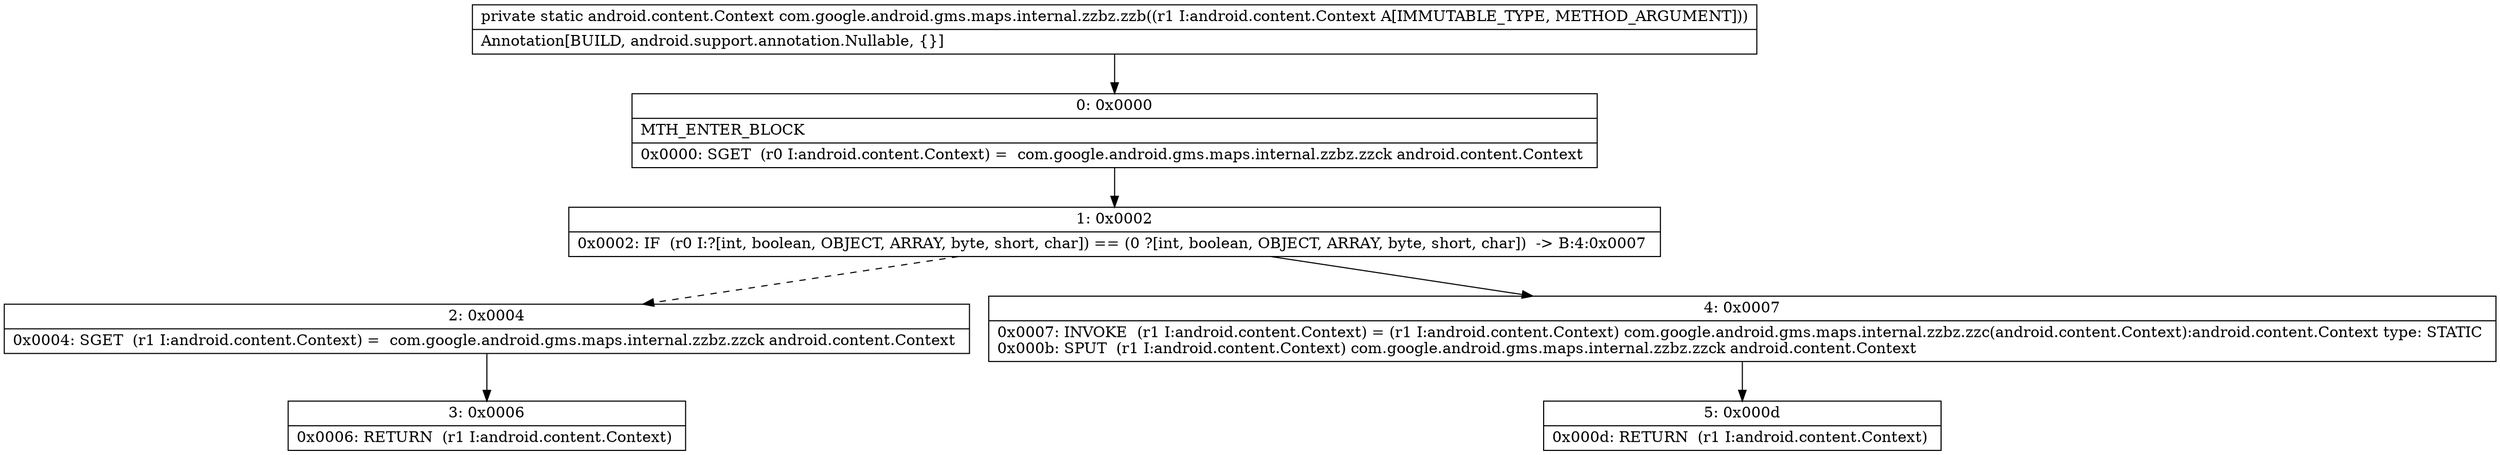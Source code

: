 digraph "CFG forcom.google.android.gms.maps.internal.zzbz.zzb(Landroid\/content\/Context;)Landroid\/content\/Context;" {
Node_0 [shape=record,label="{0\:\ 0x0000|MTH_ENTER_BLOCK\l|0x0000: SGET  (r0 I:android.content.Context) =  com.google.android.gms.maps.internal.zzbz.zzck android.content.Context \l}"];
Node_1 [shape=record,label="{1\:\ 0x0002|0x0002: IF  (r0 I:?[int, boolean, OBJECT, ARRAY, byte, short, char]) == (0 ?[int, boolean, OBJECT, ARRAY, byte, short, char])  \-\> B:4:0x0007 \l}"];
Node_2 [shape=record,label="{2\:\ 0x0004|0x0004: SGET  (r1 I:android.content.Context) =  com.google.android.gms.maps.internal.zzbz.zzck android.content.Context \l}"];
Node_3 [shape=record,label="{3\:\ 0x0006|0x0006: RETURN  (r1 I:android.content.Context) \l}"];
Node_4 [shape=record,label="{4\:\ 0x0007|0x0007: INVOKE  (r1 I:android.content.Context) = (r1 I:android.content.Context) com.google.android.gms.maps.internal.zzbz.zzc(android.content.Context):android.content.Context type: STATIC \l0x000b: SPUT  (r1 I:android.content.Context) com.google.android.gms.maps.internal.zzbz.zzck android.content.Context \l}"];
Node_5 [shape=record,label="{5\:\ 0x000d|0x000d: RETURN  (r1 I:android.content.Context) \l}"];
MethodNode[shape=record,label="{private static android.content.Context com.google.android.gms.maps.internal.zzbz.zzb((r1 I:android.content.Context A[IMMUTABLE_TYPE, METHOD_ARGUMENT]))  | Annotation[BUILD, android.support.annotation.Nullable, \{\}]\l}"];
MethodNode -> Node_0;
Node_0 -> Node_1;
Node_1 -> Node_2[style=dashed];
Node_1 -> Node_4;
Node_2 -> Node_3;
Node_4 -> Node_5;
}

